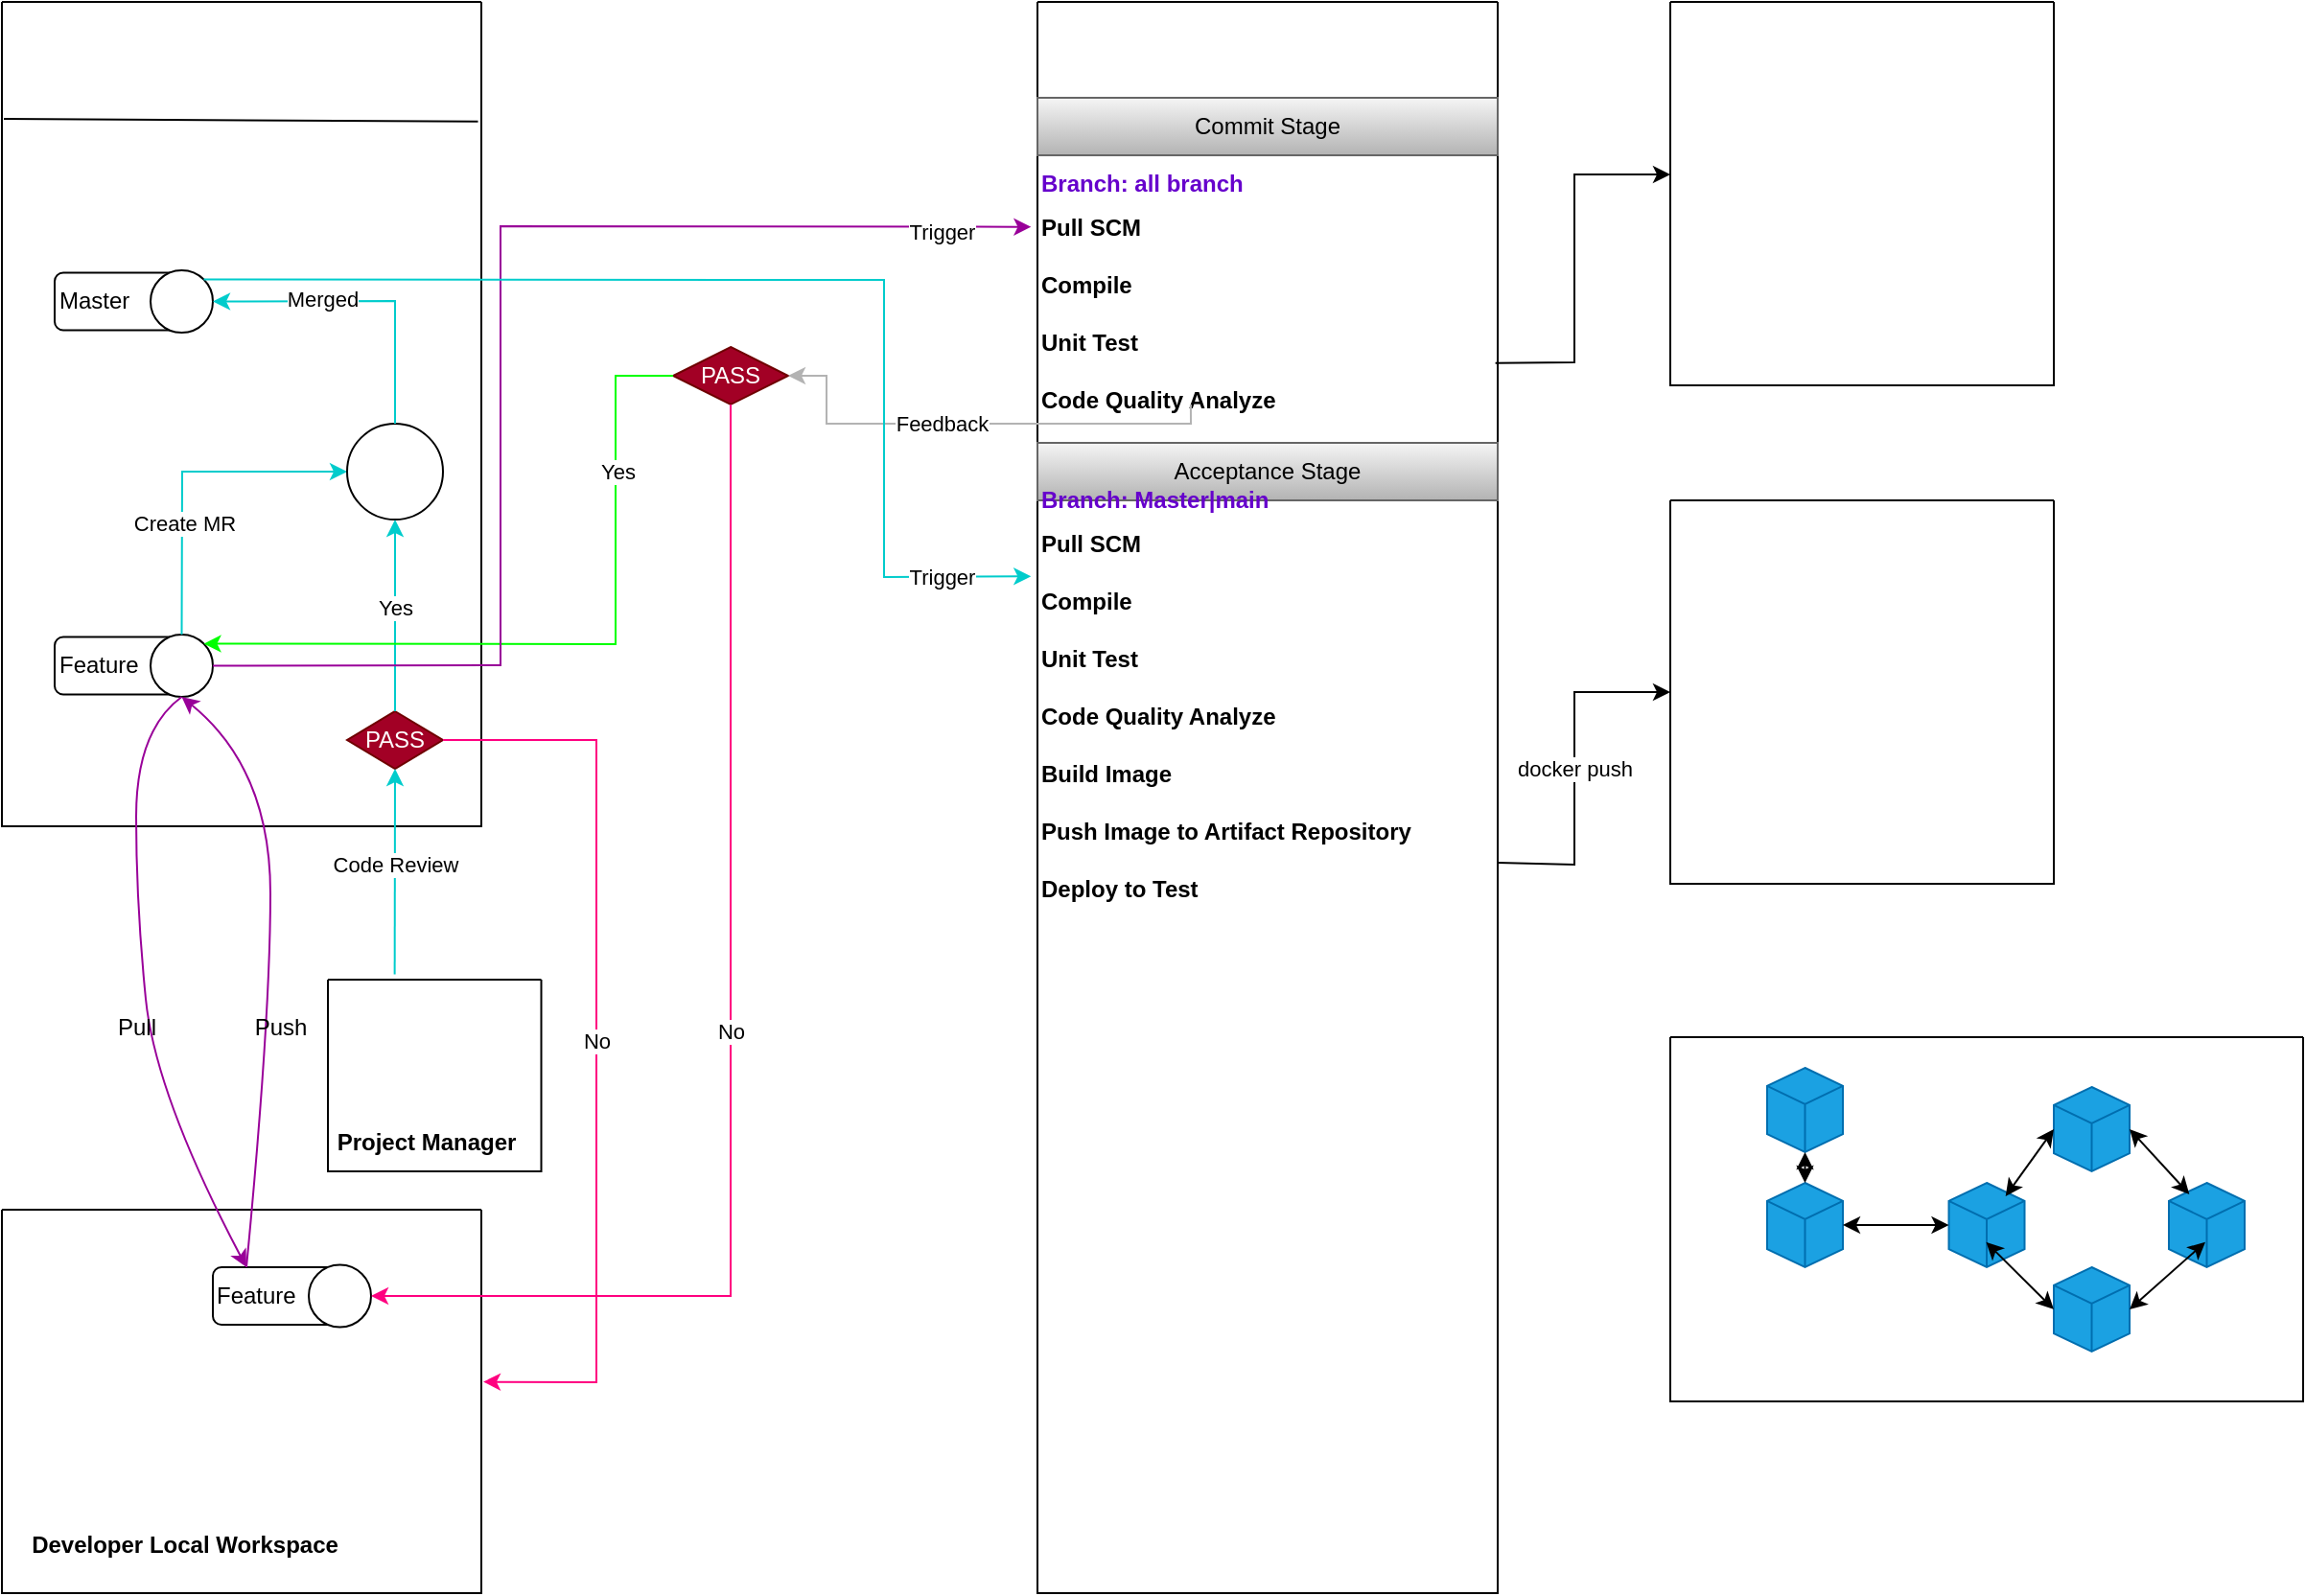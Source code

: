 <mxfile version="24.7.7">
  <diagram name="第 1 页" id="rBroqQjTNLhBKOfvFXeg">
    <mxGraphModel dx="1306" dy="1226" grid="1" gridSize="10" guides="1" tooltips="1" connect="1" arrows="1" fold="1" page="1" pageScale="1" pageWidth="1169" pageHeight="827" math="0" shadow="0">
      <root>
        <mxCell id="0" />
        <mxCell id="1" parent="0" />
        <mxCell id="FycG8oyHSj_Sa7Rq2zaZ-1" value="" style="swimlane;startSize=0;" vertex="1" parent="1">
          <mxGeometry x="60" y="740" width="250" height="200" as="geometry" />
        </mxCell>
        <mxCell id="FycG8oyHSj_Sa7Rq2zaZ-2" value="" style="shape=image;verticalLabelPosition=bottom;labelBackgroundColor=default;verticalAlign=top;aspect=fixed;imageAspect=0;image=https://cdn-icons-png.flaticon.com/512/10169/10169718.png;" vertex="1" parent="FycG8oyHSj_Sa7Rq2zaZ-1">
          <mxGeometry x="10" y="20" width="80" height="80" as="geometry" />
        </mxCell>
        <mxCell id="FycG8oyHSj_Sa7Rq2zaZ-3" value="Developer Local Workspace" style="text;html=1;align=center;verticalAlign=middle;resizable=0;points=[];autosize=1;strokeColor=none;fillColor=none;fontStyle=1" vertex="1" parent="FycG8oyHSj_Sa7Rq2zaZ-1">
          <mxGeometry x="10" y="160" width="170" height="30" as="geometry" />
        </mxCell>
        <mxCell id="FycG8oyHSj_Sa7Rq2zaZ-4" value="Feature" style="rounded=1;whiteSpace=wrap;html=1;align=left;" vertex="1" parent="FycG8oyHSj_Sa7Rq2zaZ-1">
          <mxGeometry x="110" y="30" width="70" height="30" as="geometry" />
        </mxCell>
        <mxCell id="FycG8oyHSj_Sa7Rq2zaZ-5" value="" style="ellipse;whiteSpace=wrap;html=1;aspect=fixed;" vertex="1" parent="FycG8oyHSj_Sa7Rq2zaZ-1">
          <mxGeometry x="160" y="28.75" width="32.5" height="32.5" as="geometry" />
        </mxCell>
        <mxCell id="FycG8oyHSj_Sa7Rq2zaZ-6" value="" style="shape=image;verticalLabelPosition=bottom;labelBackgroundColor=default;verticalAlign=top;aspect=fixed;imageAspect=0;image=https://www.svgrepo.com/show/347750/git-branch.svg;" vertex="1" parent="FycG8oyHSj_Sa7Rq2zaZ-1">
          <mxGeometry x="166.25" y="35" width="20" height="20" as="geometry" />
        </mxCell>
        <mxCell id="FycG8oyHSj_Sa7Rq2zaZ-9" value="" style="shape=image;verticalLabelPosition=bottom;labelBackgroundColor=default;verticalAlign=top;aspect=fixed;imageAspect=0;image=https://apptraitsolutions.com/wp-content/uploads/2021/02/Git-Logo-1788C.png;" vertex="1" parent="FycG8oyHSj_Sa7Rq2zaZ-1">
          <mxGeometry x="92.5" y="118.24" width="100" height="41.76" as="geometry" />
        </mxCell>
        <mxCell id="FycG8oyHSj_Sa7Rq2zaZ-10" value="" style="swimlane;startSize=0;" vertex="1" parent="1">
          <mxGeometry x="60" y="110" width="250" height="430" as="geometry" />
        </mxCell>
        <mxCell id="FycG8oyHSj_Sa7Rq2zaZ-14" value="" style="shape=image;verticalLabelPosition=bottom;labelBackgroundColor=default;verticalAlign=top;aspect=fixed;imageAspect=0;image=https://about.gitlab.com/images/press/logo/png/old-logo-no-bkgrd.png;" vertex="1" parent="FycG8oyHSj_Sa7Rq2zaZ-10">
          <mxGeometry x="52.5" width="135.86" height="60" as="geometry" />
        </mxCell>
        <mxCell id="FycG8oyHSj_Sa7Rq2zaZ-15" value="Master" style="rounded=1;whiteSpace=wrap;html=1;align=left;" vertex="1" parent="FycG8oyHSj_Sa7Rq2zaZ-10">
          <mxGeometry x="27.5" y="141.25" width="70" height="30" as="geometry" />
        </mxCell>
        <mxCell id="FycG8oyHSj_Sa7Rq2zaZ-16" value="" style="ellipse;whiteSpace=wrap;html=1;aspect=fixed;" vertex="1" parent="FycG8oyHSj_Sa7Rq2zaZ-10">
          <mxGeometry x="77.5" y="140" width="32.5" height="32.5" as="geometry" />
        </mxCell>
        <mxCell id="FycG8oyHSj_Sa7Rq2zaZ-17" value="" style="shape=image;verticalLabelPosition=bottom;labelBackgroundColor=default;verticalAlign=top;aspect=fixed;imageAspect=0;image=https://www.svgrepo.com/show/347750/git-branch.svg;" vertex="1" parent="FycG8oyHSj_Sa7Rq2zaZ-10">
          <mxGeometry x="83.75" y="146.25" width="20" height="20" as="geometry" />
        </mxCell>
        <mxCell id="FycG8oyHSj_Sa7Rq2zaZ-18" value="Feature" style="rounded=1;whiteSpace=wrap;html=1;align=left;" vertex="1" parent="FycG8oyHSj_Sa7Rq2zaZ-10">
          <mxGeometry x="27.5" y="331.25" width="70" height="30" as="geometry" />
        </mxCell>
        <mxCell id="FycG8oyHSj_Sa7Rq2zaZ-19" value="" style="ellipse;whiteSpace=wrap;html=1;aspect=fixed;" vertex="1" parent="FycG8oyHSj_Sa7Rq2zaZ-10">
          <mxGeometry x="77.5" y="330" width="32.5" height="32.5" as="geometry" />
        </mxCell>
        <mxCell id="FycG8oyHSj_Sa7Rq2zaZ-20" value="" style="shape=image;verticalLabelPosition=bottom;labelBackgroundColor=default;verticalAlign=top;aspect=fixed;imageAspect=0;image=https://www.svgrepo.com/show/347750/git-branch.svg;" vertex="1" parent="FycG8oyHSj_Sa7Rq2zaZ-10">
          <mxGeometry x="83.75" y="336.25" width="20" height="20" as="geometry" />
        </mxCell>
        <mxCell id="FycG8oyHSj_Sa7Rq2zaZ-44" value="" style="endArrow=classic;html=1;rounded=0;exitX=0.5;exitY=0;exitDx=0;exitDy=0;entryX=0;entryY=0.5;entryDx=0;entryDy=0;strokeColor=#00CCCC;" edge="1" parent="FycG8oyHSj_Sa7Rq2zaZ-10" source="FycG8oyHSj_Sa7Rq2zaZ-19" target="FycG8oyHSj_Sa7Rq2zaZ-46">
          <mxGeometry relative="1" as="geometry">
            <mxPoint x="280" y="330" as="sourcePoint" />
            <mxPoint x="120" y="250" as="targetPoint" />
            <Array as="points">
              <mxPoint x="94" y="245" />
            </Array>
          </mxGeometry>
        </mxCell>
        <mxCell id="FycG8oyHSj_Sa7Rq2zaZ-45" value="Create MR" style="edgeLabel;resizable=0;html=1;;align=center;verticalAlign=middle;" connectable="0" vertex="1" parent="FycG8oyHSj_Sa7Rq2zaZ-44">
          <mxGeometry relative="1" as="geometry">
            <mxPoint y="27" as="offset" />
          </mxGeometry>
        </mxCell>
        <mxCell id="FycG8oyHSj_Sa7Rq2zaZ-46" value="" style="ellipse;whiteSpace=wrap;html=1;aspect=fixed;" vertex="1" parent="FycG8oyHSj_Sa7Rq2zaZ-10">
          <mxGeometry x="180" y="220" width="50" height="50" as="geometry" />
        </mxCell>
        <mxCell id="FycG8oyHSj_Sa7Rq2zaZ-43" value="" style="shape=image;verticalLabelPosition=bottom;labelBackgroundColor=default;verticalAlign=top;aspect=fixed;imageAspect=0;image=https://www.svgrepo.com/show/326656/git-pull-request-outline.svg;" vertex="1" parent="FycG8oyHSj_Sa7Rq2zaZ-10">
          <mxGeometry x="185" y="226.25" width="40" height="40" as="geometry" />
        </mxCell>
        <mxCell id="FycG8oyHSj_Sa7Rq2zaZ-55" value="PASS" style="rhombus;whiteSpace=wrap;html=1;fillColor=#a20025;fontColor=#ffffff;strokeColor=#6F0000;" vertex="1" parent="FycG8oyHSj_Sa7Rq2zaZ-10">
          <mxGeometry x="180" y="370" width="50" height="30" as="geometry" />
        </mxCell>
        <mxCell id="FycG8oyHSj_Sa7Rq2zaZ-58" value="" style="endArrow=classic;html=1;rounded=0;exitX=0.5;exitY=0;exitDx=0;exitDy=0;strokeColor=#00CCCC;entryX=0.5;entryY=1;entryDx=0;entryDy=0;" edge="1" parent="FycG8oyHSj_Sa7Rq2zaZ-10" source="FycG8oyHSj_Sa7Rq2zaZ-55" target="FycG8oyHSj_Sa7Rq2zaZ-46">
          <mxGeometry relative="1" as="geometry">
            <mxPoint x="215" y="517" as="sourcePoint" />
            <mxPoint x="215" y="410" as="targetPoint" />
          </mxGeometry>
        </mxCell>
        <mxCell id="FycG8oyHSj_Sa7Rq2zaZ-59" value="Yes" style="edgeLabel;resizable=0;html=1;;align=center;verticalAlign=middle;" connectable="0" vertex="1" parent="FycG8oyHSj_Sa7Rq2zaZ-58">
          <mxGeometry relative="1" as="geometry">
            <mxPoint y="-4" as="offset" />
          </mxGeometry>
        </mxCell>
        <mxCell id="FycG8oyHSj_Sa7Rq2zaZ-62" value="" style="endArrow=classic;html=1;rounded=0;exitX=0.5;exitY=0;exitDx=0;exitDy=0;strokeColor=#00CCCC;entryX=1;entryY=0.5;entryDx=0;entryDy=0;" edge="1" parent="FycG8oyHSj_Sa7Rq2zaZ-10" source="FycG8oyHSj_Sa7Rq2zaZ-46" target="FycG8oyHSj_Sa7Rq2zaZ-16">
          <mxGeometry relative="1" as="geometry">
            <mxPoint x="215" y="380" as="sourcePoint" />
            <mxPoint x="215" y="280" as="targetPoint" />
            <Array as="points">
              <mxPoint x="205" y="156" />
            </Array>
          </mxGeometry>
        </mxCell>
        <mxCell id="FycG8oyHSj_Sa7Rq2zaZ-63" value="Merged" style="edgeLabel;resizable=0;html=1;;align=center;verticalAlign=middle;" connectable="0" vertex="1" parent="FycG8oyHSj_Sa7Rq2zaZ-62">
          <mxGeometry relative="1" as="geometry">
            <mxPoint x="-23" y="-1" as="offset" />
          </mxGeometry>
        </mxCell>
        <mxCell id="FycG8oyHSj_Sa7Rq2zaZ-11" value="" style="endArrow=none;html=1;rounded=0;exitX=0.004;exitY=0.142;exitDx=0;exitDy=0;exitPerimeter=0;entryX=0.993;entryY=0.145;entryDx=0;entryDy=0;entryPerimeter=0;" edge="1" parent="1" source="FycG8oyHSj_Sa7Rq2zaZ-10" target="FycG8oyHSj_Sa7Rq2zaZ-10">
          <mxGeometry width="50" height="50" relative="1" as="geometry">
            <mxPoint x="270" y="270" as="sourcePoint" />
            <mxPoint x="320" y="220" as="targetPoint" />
          </mxGeometry>
        </mxCell>
        <mxCell id="FycG8oyHSj_Sa7Rq2zaZ-22" value="" style="curved=1;endArrow=classic;html=1;rounded=0;exitX=0.5;exitY=1;exitDx=0;exitDy=0;entryX=0.25;entryY=0;entryDx=0;entryDy=0;strokeColor=#990099;" edge="1" parent="1" source="FycG8oyHSj_Sa7Rq2zaZ-19" target="FycG8oyHSj_Sa7Rq2zaZ-4">
          <mxGeometry width="50" height="50" relative="1" as="geometry">
            <mxPoint x="270" y="520" as="sourcePoint" />
            <mxPoint x="320" y="470" as="targetPoint" />
            <Array as="points">
              <mxPoint x="130" y="490" />
              <mxPoint x="130" y="580" />
              <mxPoint x="140" y="680" />
            </Array>
          </mxGeometry>
        </mxCell>
        <mxCell id="FycG8oyHSj_Sa7Rq2zaZ-23" value="Pull" style="text;html=1;align=center;verticalAlign=middle;resizable=0;points=[];autosize=1;strokeColor=none;fillColor=none;" vertex="1" parent="1">
          <mxGeometry x="110" y="630" width="40" height="30" as="geometry" />
        </mxCell>
        <mxCell id="FycG8oyHSj_Sa7Rq2zaZ-24" value="" style="curved=1;endArrow=classic;html=1;rounded=0;exitX=0.25;exitY=0;exitDx=0;exitDy=0;entryX=0.5;entryY=1;entryDx=0;entryDy=0;strokeColor=#990099;" edge="1" parent="1" source="FycG8oyHSj_Sa7Rq2zaZ-4" target="FycG8oyHSj_Sa7Rq2zaZ-19">
          <mxGeometry width="50" height="50" relative="1" as="geometry">
            <mxPoint x="270" y="520" as="sourcePoint" />
            <mxPoint x="320" y="470" as="targetPoint" />
            <Array as="points">
              <mxPoint x="200" y="640" />
              <mxPoint x="200" y="510" />
            </Array>
          </mxGeometry>
        </mxCell>
        <mxCell id="FycG8oyHSj_Sa7Rq2zaZ-25" value="Push" style="text;html=1;align=center;verticalAlign=middle;resizable=0;points=[];autosize=1;strokeColor=none;fillColor=none;" vertex="1" parent="1">
          <mxGeometry x="180" y="630" width="50" height="30" as="geometry" />
        </mxCell>
        <mxCell id="FycG8oyHSj_Sa7Rq2zaZ-26" value="" style="swimlane;startSize=0;" vertex="1" parent="1">
          <mxGeometry x="600" y="110" width="240" height="830" as="geometry" />
        </mxCell>
        <mxCell id="FycG8oyHSj_Sa7Rq2zaZ-28" value="" style="shape=image;verticalLabelPosition=bottom;labelBackgroundColor=default;verticalAlign=top;aspect=fixed;imageAspect=0;image=https://upload.wikimedia.org/wikipedia/commons/thumb/e/e3/Jenkins_logo_with_title.svg/2560px-Jenkins_logo_with_title.svg.png;" vertex="1" parent="FycG8oyHSj_Sa7Rq2zaZ-26">
          <mxGeometry x="40" width="160" height="51.47" as="geometry" />
        </mxCell>
        <mxCell id="FycG8oyHSj_Sa7Rq2zaZ-30" value="Commit Stage" style="rounded=0;whiteSpace=wrap;html=1;fillColor=#f5f5f5;gradientColor=#b3b3b3;strokeColor=#666666;" vertex="1" parent="FycG8oyHSj_Sa7Rq2zaZ-26">
          <mxGeometry y="50" width="240" height="30" as="geometry" />
        </mxCell>
        <mxCell id="FycG8oyHSj_Sa7Rq2zaZ-31" value="&lt;b&gt;&lt;font color=&quot;#6600cc&quot;&gt;Branch: all branch&lt;/font&gt;&lt;/b&gt;&lt;div style=&quot;line-height: 250%;&quot;&gt;&lt;b&gt;Pull SCM&lt;/b&gt;&lt;/div&gt;&lt;div style=&quot;line-height: 250%;&quot;&gt;&lt;b&gt;Compile&lt;/b&gt;&lt;/div&gt;&lt;div style=&quot;line-height: 250%;&quot;&gt;&lt;b&gt;Unit Test&lt;/b&gt;&lt;/div&gt;&lt;div style=&quot;line-height: 250%;&quot;&gt;&lt;b&gt;Code Quality Analyze&lt;/b&gt;&lt;/div&gt;" style="text;html=1;align=left;verticalAlign=middle;resizable=0;points=[];autosize=1;strokeColor=none;fillColor=none;spacingTop=0;" vertex="1" parent="FycG8oyHSj_Sa7Rq2zaZ-26">
          <mxGeometry y="80" width="150" height="150" as="geometry" />
        </mxCell>
        <mxCell id="FycG8oyHSj_Sa7Rq2zaZ-33" value="Acceptance Stage" style="rounded=0;whiteSpace=wrap;html=1;fillColor=#f5f5f5;gradientColor=#b3b3b3;strokeColor=#666666;" vertex="1" parent="FycG8oyHSj_Sa7Rq2zaZ-26">
          <mxGeometry y="230" width="240" height="30" as="geometry" />
        </mxCell>
        <mxCell id="FycG8oyHSj_Sa7Rq2zaZ-66" value="&lt;b&gt;&lt;font color=&quot;#6600cc&quot;&gt;Branch: Master|main&lt;/font&gt;&lt;/b&gt;&lt;div style=&quot;line-height: 250%;&quot;&gt;&lt;b&gt;Pull SCM&lt;/b&gt;&lt;/div&gt;&lt;div style=&quot;line-height: 250%;&quot;&gt;&lt;b&gt;Compile&lt;/b&gt;&lt;/div&gt;&lt;div style=&quot;line-height: 250%;&quot;&gt;&lt;b&gt;Unit Test&lt;/b&gt;&lt;/div&gt;&lt;div style=&quot;line-height: 250%;&quot;&gt;&lt;b&gt;Code Quality Analyze&lt;/b&gt;&lt;/div&gt;&lt;div style=&quot;line-height: 250%;&quot;&gt;&lt;b&gt;Build Image&lt;/b&gt;&lt;/div&gt;&lt;div style=&quot;line-height: 250%;&quot;&gt;&lt;b&gt;Push Image to Artifact Repository&lt;/b&gt;&lt;/div&gt;&lt;div style=&quot;line-height: 250%;&quot;&gt;&lt;b&gt;Deploy to Test&lt;/b&gt;&lt;/div&gt;" style="text;html=1;align=left;verticalAlign=middle;resizable=0;points=[];autosize=1;strokeColor=none;fillColor=none;spacingTop=0;" vertex="1" parent="FycG8oyHSj_Sa7Rq2zaZ-26">
          <mxGeometry y="245" width="220" height="240" as="geometry" />
        </mxCell>
        <mxCell id="FycG8oyHSj_Sa7Rq2zaZ-32" value="PASS" style="rhombus;whiteSpace=wrap;html=1;fillColor=#a20025;fontColor=#ffffff;strokeColor=#6F0000;" vertex="1" parent="1">
          <mxGeometry x="410" y="290" width="60" height="30" as="geometry" />
        </mxCell>
        <mxCell id="FycG8oyHSj_Sa7Rq2zaZ-35" value="" style="endArrow=classic;html=1;rounded=0;entryX=1;entryY=0.5;entryDx=0;entryDy=0;exitX=0.533;exitY=0.867;exitDx=0;exitDy=0;exitPerimeter=0;strokeColor=#B3B3B3;" edge="1" parent="1" source="FycG8oyHSj_Sa7Rq2zaZ-31" target="FycG8oyHSj_Sa7Rq2zaZ-32">
          <mxGeometry relative="1" as="geometry">
            <mxPoint x="420" y="350" as="sourcePoint" />
            <mxPoint x="520" y="350" as="targetPoint" />
            <Array as="points">
              <mxPoint x="680" y="330" />
              <mxPoint x="600" y="330" />
              <mxPoint x="490" y="330" />
              <mxPoint x="490" y="305" />
            </Array>
          </mxGeometry>
        </mxCell>
        <mxCell id="FycG8oyHSj_Sa7Rq2zaZ-36" value="Feedback" style="edgeLabel;resizable=0;html=1;;align=center;verticalAlign=middle;" connectable="0" vertex="1" parent="FycG8oyHSj_Sa7Rq2zaZ-35">
          <mxGeometry relative="1" as="geometry">
            <mxPoint x="-18" as="offset" />
          </mxGeometry>
        </mxCell>
        <mxCell id="FycG8oyHSj_Sa7Rq2zaZ-37" value="" style="endArrow=classic;html=1;rounded=0;exitX=0;exitY=0.5;exitDx=0;exitDy=0;entryX=1;entryY=0;entryDx=0;entryDy=0;strokeColor=#00FF00;" edge="1" parent="1" source="FycG8oyHSj_Sa7Rq2zaZ-32" target="FycG8oyHSj_Sa7Rq2zaZ-19">
          <mxGeometry relative="1" as="geometry">
            <mxPoint x="330" y="470" as="sourcePoint" />
            <mxPoint x="430" y="470" as="targetPoint" />
            <Array as="points">
              <mxPoint x="380" y="305" />
              <mxPoint x="380" y="445" />
            </Array>
          </mxGeometry>
        </mxCell>
        <mxCell id="FycG8oyHSj_Sa7Rq2zaZ-38" value="Yes" style="edgeLabel;resizable=0;html=1;;align=center;verticalAlign=middle;" connectable="0" vertex="1" parent="FycG8oyHSj_Sa7Rq2zaZ-37">
          <mxGeometry relative="1" as="geometry">
            <mxPoint x="23" y="-90" as="offset" />
          </mxGeometry>
        </mxCell>
        <mxCell id="FycG8oyHSj_Sa7Rq2zaZ-39" value="" style="endArrow=classic;html=1;rounded=0;exitX=1;exitY=0.5;exitDx=0;exitDy=0;entryX=-0.022;entryY=0.249;entryDx=0;entryDy=0;entryPerimeter=0;strokeColor=#990099;" edge="1" parent="1" source="FycG8oyHSj_Sa7Rq2zaZ-19" target="FycG8oyHSj_Sa7Rq2zaZ-31">
          <mxGeometry relative="1" as="geometry">
            <mxPoint x="330" y="400" as="sourcePoint" />
            <mxPoint x="430" y="400" as="targetPoint" />
            <Array as="points">
              <mxPoint x="320" y="456" />
              <mxPoint x="320" y="227" />
            </Array>
          </mxGeometry>
        </mxCell>
        <mxCell id="FycG8oyHSj_Sa7Rq2zaZ-40" value="Trigger" style="edgeLabel;resizable=0;html=1;;align=center;verticalAlign=middle;" connectable="0" vertex="1" parent="FycG8oyHSj_Sa7Rq2zaZ-39">
          <mxGeometry relative="1" as="geometry">
            <mxPoint x="230" y="-48" as="offset" />
          </mxGeometry>
        </mxCell>
        <mxCell id="FycG8oyHSj_Sa7Rq2zaZ-41" value="" style="endArrow=classic;html=1;rounded=0;exitX=0.5;exitY=1;exitDx=0;exitDy=0;entryX=1;entryY=0.5;entryDx=0;entryDy=0;strokeColor=#FF0080;" edge="1" parent="1" source="FycG8oyHSj_Sa7Rq2zaZ-32" target="FycG8oyHSj_Sa7Rq2zaZ-5">
          <mxGeometry relative="1" as="geometry">
            <mxPoint x="340" y="580" as="sourcePoint" />
            <mxPoint x="440" y="580" as="targetPoint" />
            <Array as="points">
              <mxPoint x="440" y="785" />
            </Array>
          </mxGeometry>
        </mxCell>
        <mxCell id="FycG8oyHSj_Sa7Rq2zaZ-42" value="No" style="edgeLabel;resizable=0;html=1;;align=center;verticalAlign=middle;" connectable="0" vertex="1" parent="FycG8oyHSj_Sa7Rq2zaZ-41">
          <mxGeometry relative="1" as="geometry" />
        </mxCell>
        <mxCell id="FycG8oyHSj_Sa7Rq2zaZ-49" value="" style="swimlane;startSize=0;" vertex="1" parent="1">
          <mxGeometry x="230" y="620" width="111.25" height="100" as="geometry" />
        </mxCell>
        <mxCell id="FycG8oyHSj_Sa7Rq2zaZ-50" value="&lt;b&gt;Project Manager&lt;/b&gt;" style="text;html=1;align=center;verticalAlign=middle;resizable=0;points=[];autosize=1;strokeColor=none;fillColor=none;" vertex="1" parent="FycG8oyHSj_Sa7Rq2zaZ-49">
          <mxGeometry x="-8.75" y="70" width="120" height="30" as="geometry" />
        </mxCell>
        <mxCell id="FycG8oyHSj_Sa7Rq2zaZ-51" value="" style="shape=image;verticalLabelPosition=bottom;labelBackgroundColor=default;verticalAlign=top;aspect=fixed;imageAspect=0;image=https://cdn-icons-png.freepik.com/512/9188/9188182.png;" vertex="1" parent="FycG8oyHSj_Sa7Rq2zaZ-49">
          <mxGeometry x="16.25" y="4" width="42" height="42" as="geometry" />
        </mxCell>
        <mxCell id="FycG8oyHSj_Sa7Rq2zaZ-52" value="" style="shape=image;verticalLabelPosition=bottom;labelBackgroundColor=default;verticalAlign=top;aspect=fixed;imageAspect=0;image=https://apptraitsolutions.com/wp-content/uploads/2021/02/Git-Logo-1788C.png;" vertex="1" parent="FycG8oyHSj_Sa7Rq2zaZ-49">
          <mxGeometry x="27.31" y="50" width="47.89" height="20" as="geometry" />
        </mxCell>
        <mxCell id="FycG8oyHSj_Sa7Rq2zaZ-53" value="" style="endArrow=classic;html=1;rounded=0;exitX=0.313;exitY=-0.027;exitDx=0;exitDy=0;exitPerimeter=0;strokeColor=#00CCCC;entryX=0.5;entryY=1;entryDx=0;entryDy=0;" edge="1" parent="1" source="FycG8oyHSj_Sa7Rq2zaZ-49" target="FycG8oyHSj_Sa7Rq2zaZ-55">
          <mxGeometry relative="1" as="geometry">
            <mxPoint x="280" y="660" as="sourcePoint" />
            <mxPoint x="267" y="520" as="targetPoint" />
          </mxGeometry>
        </mxCell>
        <mxCell id="FycG8oyHSj_Sa7Rq2zaZ-54" value="Code Review" style="edgeLabel;resizable=0;html=1;;align=center;verticalAlign=middle;" connectable="0" vertex="1" parent="FycG8oyHSj_Sa7Rq2zaZ-53">
          <mxGeometry relative="1" as="geometry">
            <mxPoint y="-4" as="offset" />
          </mxGeometry>
        </mxCell>
        <mxCell id="FycG8oyHSj_Sa7Rq2zaZ-56" value="" style="endArrow=classic;html=1;rounded=0;exitX=1;exitY=0.5;exitDx=0;exitDy=0;entryX=1.004;entryY=0.449;entryDx=0;entryDy=0;entryPerimeter=0;strokeColor=#FF0080;" edge="1" parent="1" source="FycG8oyHSj_Sa7Rq2zaZ-55" target="FycG8oyHSj_Sa7Rq2zaZ-1">
          <mxGeometry relative="1" as="geometry">
            <mxPoint x="220" y="590" as="sourcePoint" />
            <mxPoint x="320" y="590" as="targetPoint" />
            <Array as="points">
              <mxPoint x="370" y="495" />
              <mxPoint x="370" y="830" />
            </Array>
          </mxGeometry>
        </mxCell>
        <mxCell id="FycG8oyHSj_Sa7Rq2zaZ-57" value="No" style="edgeLabel;resizable=0;html=1;;align=center;verticalAlign=middle;" connectable="0" vertex="1" parent="FycG8oyHSj_Sa7Rq2zaZ-56">
          <mxGeometry relative="1" as="geometry" />
        </mxCell>
        <mxCell id="FycG8oyHSj_Sa7Rq2zaZ-64" value="" style="endArrow=classic;html=1;rounded=0;exitX=1;exitY=0;exitDx=0;exitDy=0;strokeColor=#00CCCC;entryX=-0.014;entryY=0.361;entryDx=0;entryDy=0;entryPerimeter=0;" edge="1" parent="1" source="FycG8oyHSj_Sa7Rq2zaZ-16" target="FycG8oyHSj_Sa7Rq2zaZ-26">
          <mxGeometry relative="1" as="geometry">
            <mxPoint x="285" y="500" as="sourcePoint" />
            <mxPoint x="285" y="400" as="targetPoint" />
            <Array as="points">
              <mxPoint x="520" y="255" />
              <mxPoint x="520" y="410" />
            </Array>
          </mxGeometry>
        </mxCell>
        <mxCell id="FycG8oyHSj_Sa7Rq2zaZ-65" value="Trigger" style="edgeLabel;resizable=0;html=1;;align=center;verticalAlign=middle;" connectable="0" vertex="1" parent="FycG8oyHSj_Sa7Rq2zaZ-64">
          <mxGeometry relative="1" as="geometry">
            <mxPoint x="92" y="155" as="offset" />
          </mxGeometry>
        </mxCell>
        <mxCell id="FycG8oyHSj_Sa7Rq2zaZ-67" value="" style="swimlane;startSize=0;" vertex="1" parent="1">
          <mxGeometry x="930" y="110" width="200" height="200" as="geometry" />
        </mxCell>
        <mxCell id="FycG8oyHSj_Sa7Rq2zaZ-69" value="" style="shape=image;verticalLabelPosition=bottom;labelBackgroundColor=default;verticalAlign=top;aspect=fixed;imageAspect=0;image=https://upload.wikimedia.org/wikipedia/commons/thumb/b/ba/Pytest_logo.svg/800px-Pytest_logo.svg.png;" vertex="1" parent="FycG8oyHSj_Sa7Rq2zaZ-67">
          <mxGeometry x="65" y="10" width="70" height="70" as="geometry" />
        </mxCell>
        <mxCell id="FycG8oyHSj_Sa7Rq2zaZ-70" value="" style="shape=image;verticalLabelPosition=bottom;labelBackgroundColor=default;verticalAlign=top;aspect=fixed;imageAspect=0;image=https://cdn.worldvectorlogo.com/logos/sonarqube.svg;" vertex="1" parent="FycG8oyHSj_Sa7Rq2zaZ-67">
          <mxGeometry x="10" y="100" width="180" height="44.1" as="geometry" />
        </mxCell>
        <mxCell id="FycG8oyHSj_Sa7Rq2zaZ-71" value="" style="endArrow=classic;html=1;rounded=0;exitX=0.995;exitY=0.227;exitDx=0;exitDy=0;exitPerimeter=0;entryX=0;entryY=0.45;entryDx=0;entryDy=0;entryPerimeter=0;" edge="1" parent="1" source="FycG8oyHSj_Sa7Rq2zaZ-26" target="FycG8oyHSj_Sa7Rq2zaZ-67">
          <mxGeometry width="50" height="50" relative="1" as="geometry">
            <mxPoint x="710" y="540" as="sourcePoint" />
            <mxPoint x="760" y="490" as="targetPoint" />
            <Array as="points">
              <mxPoint x="880" y="298" />
              <mxPoint x="880" y="200" />
            </Array>
          </mxGeometry>
        </mxCell>
        <mxCell id="FycG8oyHSj_Sa7Rq2zaZ-72" value="" style="swimlane;startSize=0;" vertex="1" parent="1">
          <mxGeometry x="930" y="370" width="200" height="200" as="geometry" />
        </mxCell>
        <mxCell id="FycG8oyHSj_Sa7Rq2zaZ-75" value="" style="shape=image;verticalLabelPosition=bottom;labelBackgroundColor=default;verticalAlign=top;aspect=fixed;imageAspect=0;image=https://1000logos.net/wp-content/uploads/2021/11/Docker-Logo-2013.png;" vertex="1" parent="FycG8oyHSj_Sa7Rq2zaZ-72">
          <mxGeometry x="42.5" y="11.56" width="115" height="64.69" as="geometry" />
        </mxCell>
        <mxCell id="FycG8oyHSj_Sa7Rq2zaZ-80" value="" style="shape=image;verticalLabelPosition=bottom;labelBackgroundColor=default;verticalAlign=top;aspect=fixed;imageAspect=0;image=https://seeklogo.com/images/H/harbor-logo-3B4B34B49A-seeklogo.com.png;" vertex="1" parent="FycG8oyHSj_Sa7Rq2zaZ-72">
          <mxGeometry x="59.5" y="96.25" width="81" height="100.83" as="geometry" />
        </mxCell>
        <mxCell id="FycG8oyHSj_Sa7Rq2zaZ-81" value="" style="endArrow=classic;html=1;rounded=0;exitX=1.001;exitY=0.541;exitDx=0;exitDy=0;exitPerimeter=0;entryX=0;entryY=0.5;entryDx=0;entryDy=0;" edge="1" parent="1" source="FycG8oyHSj_Sa7Rq2zaZ-26" target="FycG8oyHSj_Sa7Rq2zaZ-72">
          <mxGeometry relative="1" as="geometry">
            <mxPoint x="690" y="410" as="sourcePoint" />
            <mxPoint x="790" y="410" as="targetPoint" />
            <Array as="points">
              <mxPoint x="880" y="560" />
              <mxPoint x="880" y="470" />
            </Array>
          </mxGeometry>
        </mxCell>
        <mxCell id="FycG8oyHSj_Sa7Rq2zaZ-82" value="docker push" style="edgeLabel;resizable=0;html=1;;align=center;verticalAlign=middle;" connectable="0" vertex="1" parent="FycG8oyHSj_Sa7Rq2zaZ-81">
          <mxGeometry relative="1" as="geometry" />
        </mxCell>
        <mxCell id="FycG8oyHSj_Sa7Rq2zaZ-83" value="" style="swimlane;startSize=0;" vertex="1" parent="1">
          <mxGeometry x="930" y="650" width="330" height="190" as="geometry" />
        </mxCell>
        <mxCell id="FycG8oyHSj_Sa7Rq2zaZ-84" value="" style="html=1;whiteSpace=wrap;shape=isoCube2;backgroundOutline=1;isoAngle=15;fillColor=#1ba1e2;fontColor=#ffffff;strokeColor=#006EAF;" vertex="1" parent="FycG8oyHSj_Sa7Rq2zaZ-83">
          <mxGeometry x="50.5" y="16" width="39.5" height="44" as="geometry" />
        </mxCell>
        <mxCell id="FycG8oyHSj_Sa7Rq2zaZ-89" value="" style="html=1;whiteSpace=wrap;shape=isoCube2;backgroundOutline=1;isoAngle=15;fillColor=#1ba1e2;fontColor=#ffffff;strokeColor=#006EAF;" vertex="1" parent="FycG8oyHSj_Sa7Rq2zaZ-83">
          <mxGeometry x="200" y="26" width="39.5" height="44" as="geometry" />
        </mxCell>
        <mxCell id="FycG8oyHSj_Sa7Rq2zaZ-88" value="" style="html=1;whiteSpace=wrap;shape=isoCube2;backgroundOutline=1;isoAngle=15;fillColor=#1ba1e2;fontColor=#ffffff;strokeColor=#006EAF;" vertex="1" parent="FycG8oyHSj_Sa7Rq2zaZ-83">
          <mxGeometry x="260" y="76" width="39.5" height="44" as="geometry" />
        </mxCell>
        <mxCell id="FycG8oyHSj_Sa7Rq2zaZ-87" value="" style="html=1;whiteSpace=wrap;shape=isoCube2;backgroundOutline=1;isoAngle=15;fillColor=#1ba1e2;fontColor=#ffffff;strokeColor=#006EAF;" vertex="1" parent="FycG8oyHSj_Sa7Rq2zaZ-83">
          <mxGeometry x="200" y="120" width="39.5" height="44" as="geometry" />
        </mxCell>
        <mxCell id="FycG8oyHSj_Sa7Rq2zaZ-86" value="" style="html=1;whiteSpace=wrap;shape=isoCube2;backgroundOutline=1;isoAngle=15;fillColor=#1ba1e2;fontColor=#ffffff;strokeColor=#006EAF;" vertex="1" parent="FycG8oyHSj_Sa7Rq2zaZ-83">
          <mxGeometry x="145.25" y="76" width="39.5" height="44" as="geometry" />
        </mxCell>
        <mxCell id="FycG8oyHSj_Sa7Rq2zaZ-85" value="" style="html=1;whiteSpace=wrap;shape=isoCube2;backgroundOutline=1;isoAngle=15;fillColor=#1ba1e2;fontColor=#ffffff;strokeColor=#006EAF;" vertex="1" parent="FycG8oyHSj_Sa7Rq2zaZ-83">
          <mxGeometry x="50.5" y="76" width="39.5" height="44" as="geometry" />
        </mxCell>
        <mxCell id="FycG8oyHSj_Sa7Rq2zaZ-90" value="" style="endArrow=classic;startArrow=classic;html=1;rounded=0;entryX=0;entryY=0.5;entryDx=0;entryDy=0;entryPerimeter=0;exitX=0.749;exitY=0.158;exitDx=0;exitDy=0;exitPerimeter=0;" edge="1" parent="FycG8oyHSj_Sa7Rq2zaZ-83" source="FycG8oyHSj_Sa7Rq2zaZ-86" target="FycG8oyHSj_Sa7Rq2zaZ-89">
          <mxGeometry width="50" height="50" relative="1" as="geometry">
            <mxPoint x="-130" y="110" as="sourcePoint" />
            <mxPoint x="-80" y="60" as="targetPoint" />
          </mxGeometry>
        </mxCell>
        <mxCell id="FycG8oyHSj_Sa7Rq2zaZ-91" value="" style="endArrow=classic;startArrow=classic;html=1;rounded=0;entryX=0.27;entryY=0.135;entryDx=0;entryDy=0;entryPerimeter=0;exitX=1;exitY=0.5;exitDx=0;exitDy=0;exitPerimeter=0;" edge="1" parent="FycG8oyHSj_Sa7Rq2zaZ-83" source="FycG8oyHSj_Sa7Rq2zaZ-89" target="FycG8oyHSj_Sa7Rq2zaZ-88">
          <mxGeometry width="50" height="50" relative="1" as="geometry">
            <mxPoint x="-130" y="110" as="sourcePoint" />
            <mxPoint x="-80" y="60" as="targetPoint" />
          </mxGeometry>
        </mxCell>
        <mxCell id="FycG8oyHSj_Sa7Rq2zaZ-92" value="" style="endArrow=classic;startArrow=classic;html=1;rounded=0;entryX=0.481;entryY=0.703;entryDx=0;entryDy=0;entryPerimeter=0;exitX=1;exitY=0.5;exitDx=0;exitDy=0;exitPerimeter=0;" edge="1" parent="FycG8oyHSj_Sa7Rq2zaZ-83" source="FycG8oyHSj_Sa7Rq2zaZ-87" target="FycG8oyHSj_Sa7Rq2zaZ-88">
          <mxGeometry width="50" height="50" relative="1" as="geometry">
            <mxPoint x="-130" y="110" as="sourcePoint" />
            <mxPoint x="-80" y="60" as="targetPoint" />
          </mxGeometry>
        </mxCell>
        <mxCell id="FycG8oyHSj_Sa7Rq2zaZ-93" value="" style="endArrow=classic;startArrow=classic;html=1;rounded=0;exitX=0;exitY=0.5;exitDx=0;exitDy=0;exitPerimeter=0;entryX=0.493;entryY=0.703;entryDx=0;entryDy=0;entryPerimeter=0;" edge="1" parent="FycG8oyHSj_Sa7Rq2zaZ-83" source="FycG8oyHSj_Sa7Rq2zaZ-87" target="FycG8oyHSj_Sa7Rq2zaZ-86">
          <mxGeometry width="50" height="50" relative="1" as="geometry">
            <mxPoint x="-130" y="110" as="sourcePoint" />
            <mxPoint x="-80" y="60" as="targetPoint" />
          </mxGeometry>
        </mxCell>
        <mxCell id="FycG8oyHSj_Sa7Rq2zaZ-94" value="" style="endArrow=classic;startArrow=classic;html=1;rounded=0;entryX=0;entryY=0.5;entryDx=0;entryDy=0;entryPerimeter=0;exitX=1;exitY=0.5;exitDx=0;exitDy=0;exitPerimeter=0;" edge="1" parent="FycG8oyHSj_Sa7Rq2zaZ-83" source="FycG8oyHSj_Sa7Rq2zaZ-85" target="FycG8oyHSj_Sa7Rq2zaZ-86">
          <mxGeometry width="50" height="50" relative="1" as="geometry">
            <mxPoint x="-150" y="120" as="sourcePoint" />
            <mxPoint x="-100" y="70" as="targetPoint" />
          </mxGeometry>
        </mxCell>
        <mxCell id="FycG8oyHSj_Sa7Rq2zaZ-95" value="" style="endArrow=classic;startArrow=classic;html=1;rounded=0;entryX=0.5;entryY=1;entryDx=0;entryDy=0;entryPerimeter=0;exitX=0.5;exitY=0;exitDx=0;exitDy=0;exitPerimeter=0;" edge="1" parent="FycG8oyHSj_Sa7Rq2zaZ-83" source="FycG8oyHSj_Sa7Rq2zaZ-85" target="FycG8oyHSj_Sa7Rq2zaZ-84">
          <mxGeometry width="50" height="50" relative="1" as="geometry">
            <mxPoint x="-150" y="120" as="sourcePoint" />
            <mxPoint x="-100" y="70" as="targetPoint" />
          </mxGeometry>
        </mxCell>
      </root>
    </mxGraphModel>
  </diagram>
</mxfile>

